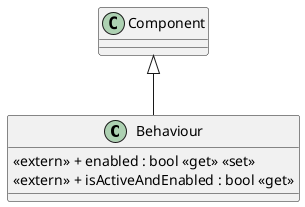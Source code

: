 @startuml
class Behaviour {
    <<extern>> + enabled : bool <<get>> <<set>>
    <<extern>> + isActiveAndEnabled : bool <<get>>
}
Component <|-- Behaviour
@enduml
